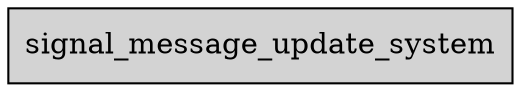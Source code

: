 digraph "" {
	"compound"="true";
	"splines"="spline";
	"rankdir"="LR";
	"bgcolor"="white";
	"fontname"="Helvetica";
	"nodesep"="0.15";
	edge ["penwidth"="2"];
	node ["shape"="box", "style"="filled"];
	"node_System(SystemKey(1v1))" ["label"="signal_message_update_system", "tooltip"="bevy_ecs::message::update::signal_message_update_system"]
}
